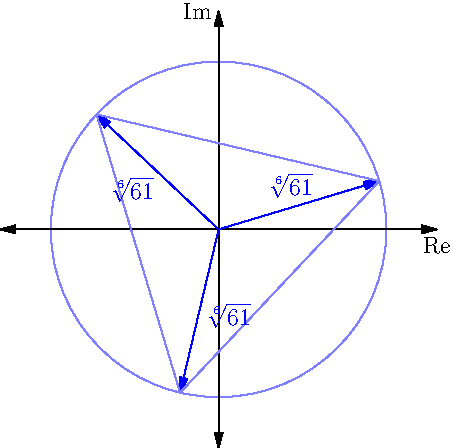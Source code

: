 size(8cm);
draw(unitcircle, lightblue);
draw((-1.3,0)--(1.3,0), Arrows);
draw((0,-1.3)--(0,1.3), Arrows);
label("Re", (1.3,0), dir(-90));
label("Im", (0,1.3), dir(180));

pair O = (0,0);
pair A = dir(16.73);
pair B = A*dir(120);
pair C = B*dir(120);
draw(O--A, blue, EndArrow);
draw(O--B, blue, EndArrow);
draw(O--C, blue, EndArrow);
draw(A--B--C--cycle, lightblue);
label("$\sqrt[6]{61}$", midpoint(O--A), dir(A)*dir(90), blue);
label("$\sqrt[6]{61}$", midpoint(O--B), dir(B)*dir(90), blue);
label("$\sqrt[6]{61}$", midpoint(O--C), dir(C)*dir(90), blue);
